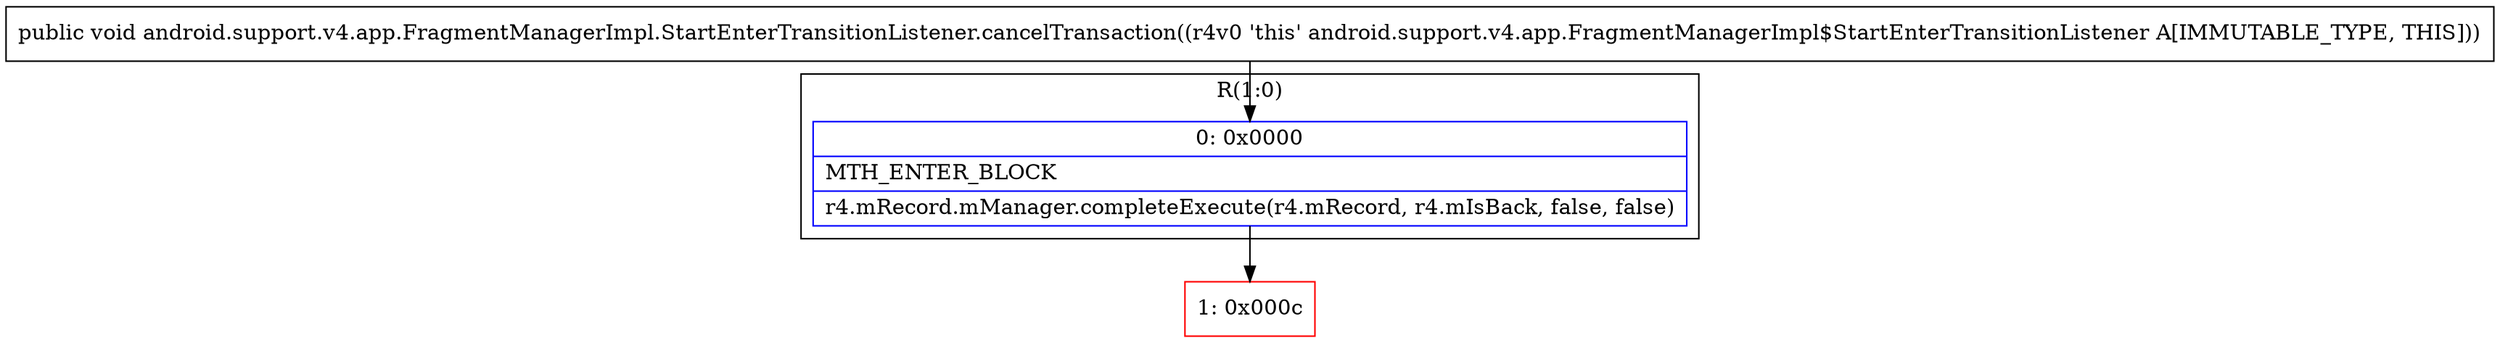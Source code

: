 digraph "CFG forandroid.support.v4.app.FragmentManagerImpl.StartEnterTransitionListener.cancelTransaction()V" {
subgraph cluster_Region_2058125946 {
label = "R(1:0)";
node [shape=record,color=blue];
Node_0 [shape=record,label="{0\:\ 0x0000|MTH_ENTER_BLOCK\l|r4.mRecord.mManager.completeExecute(r4.mRecord, r4.mIsBack, false, false)\l}"];
}
Node_1 [shape=record,color=red,label="{1\:\ 0x000c}"];
MethodNode[shape=record,label="{public void android.support.v4.app.FragmentManagerImpl.StartEnterTransitionListener.cancelTransaction((r4v0 'this' android.support.v4.app.FragmentManagerImpl$StartEnterTransitionListener A[IMMUTABLE_TYPE, THIS])) }"];
MethodNode -> Node_0;
Node_0 -> Node_1;
}

